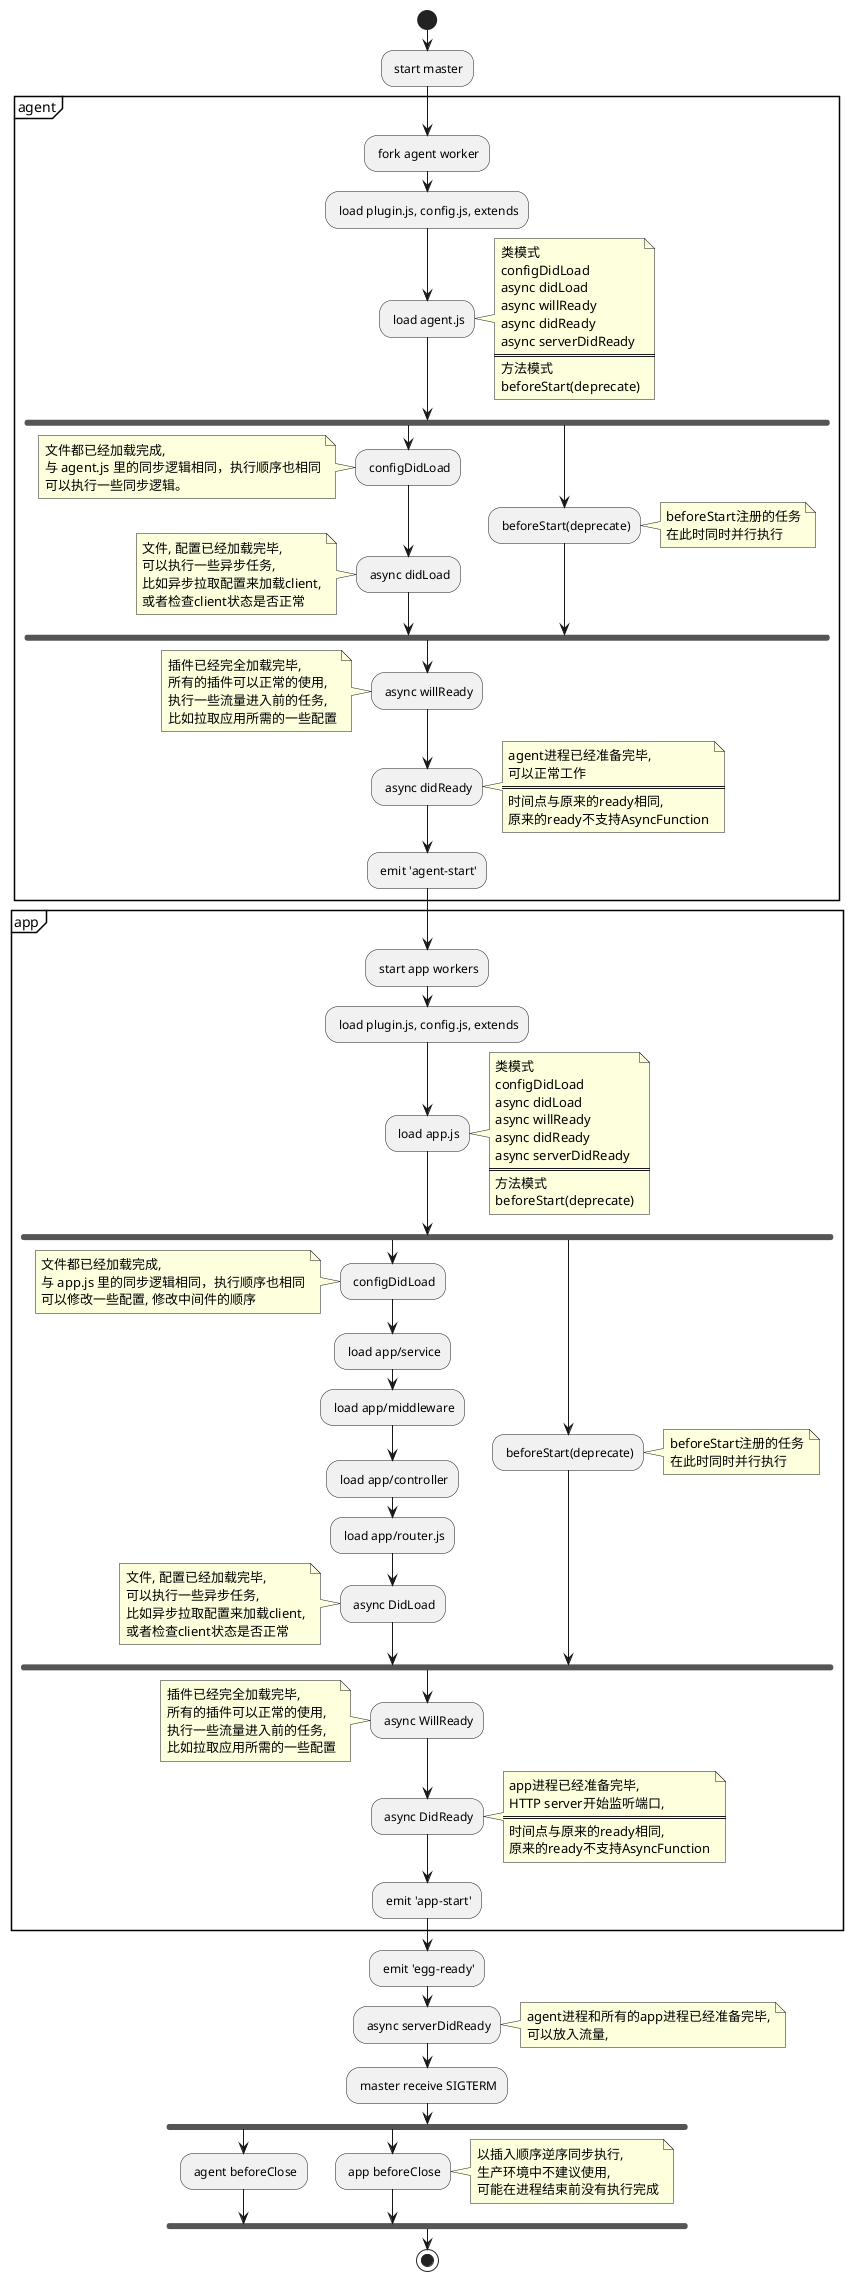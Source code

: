 @startuml
start
: start master;
partition agent {
  : fork agent worker;
  : load plugin.js, config.js, extends;
  : load agent.js;
  note right
    类模式
    configDidLoad
    async didLoad
    async willReady
    async didReady
    async serverDidReady
    ====
    方法模式
    beforeStart(deprecate)
  end note
  fork
  : configDidLoad;
  note left
    文件都已经加载完成,
    与 agent.js 里的同步逻辑相同，执行顺序也相同
    可以执行一些同步逻辑。
  end note
  : async didLoad;
  note left
    文件, 配置已经加载完毕,
    可以执行一些异步任务,
    比如异步拉取配置来加载client,
    或者检查client状态是否正常
  end note
  fork again
    : beforeStart(deprecate);
    note right
      beforeStart注册的任务
      在此时同时并行执行
    end note
  endfork
  : async willReady;
  note left
    插件已经完全加载完毕,
    所有的插件可以正常的使用,
    执行一些流量进入前的任务,
    比如拉取应用所需的一些配置
  end note
  : async didReady;
  note right
    agent进程已经准备完毕,
    可以正常工作
    ====
    时间点与原来的ready相同,
    原来的ready不支持AsyncFunction
  end note
  : emit 'agent-start';
}
partition app {
  : start app workers;
  : load plugin.js, config.js, extends;
  : load app.js;
  note right
    类模式
    configDidLoad
    async didLoad
    async willReady
    async didReady
    async serverDidReady
    ====
    方法模式
    beforeStart(deprecate)
  end note
  fork
    : configDidLoad;
    note left
      文件都已经加载完成,
      与 app.js 里的同步逻辑相同，执行顺序也相同
      可以修改一些配置, 修改中间件的顺序
    end note
    : load app/service;
    : load app/middleware;
    : load app/controller;
    : load app/router.js;
    : async DidLoad;
  note left
    文件, 配置已经加载完毕,
    可以执行一些异步任务,
    比如异步拉取配置来加载client,
    或者检查client状态是否正常
  end note
  fork again
    : beforeStart(deprecate);
    note right
      beforeStart注册的任务
      在此时同时并行执行
    end note
  end fork
    : async WillReady;
  note left
    插件已经完全加载完毕,
    所有的插件可以正常的使用,
    执行一些流量进入前的任务,
    比如拉取应用所需的一些配置
  end note
  : async DidReady;
  note right
    app进程已经准备完毕,
    HTTP server开始监听端口,
    ====
    时间点与原来的ready相同,
    原来的ready不支持AsyncFunction
  end note
  : emit 'app-start';
}
: emit 'egg-ready';
: async serverDidReady;
note right
  agent进程和所有的app进程已经准备完毕,
  可以放入流量,
end note
: master receive SIGTERM;
fork
: agent beforeClose;
fork again
: app beforeClose;
note right
  以插入顺序逆序同步执行,
  生产环境中不建议使用,
  可能在进程结束前没有执行完成
end note
endfork
stop
@enduml
